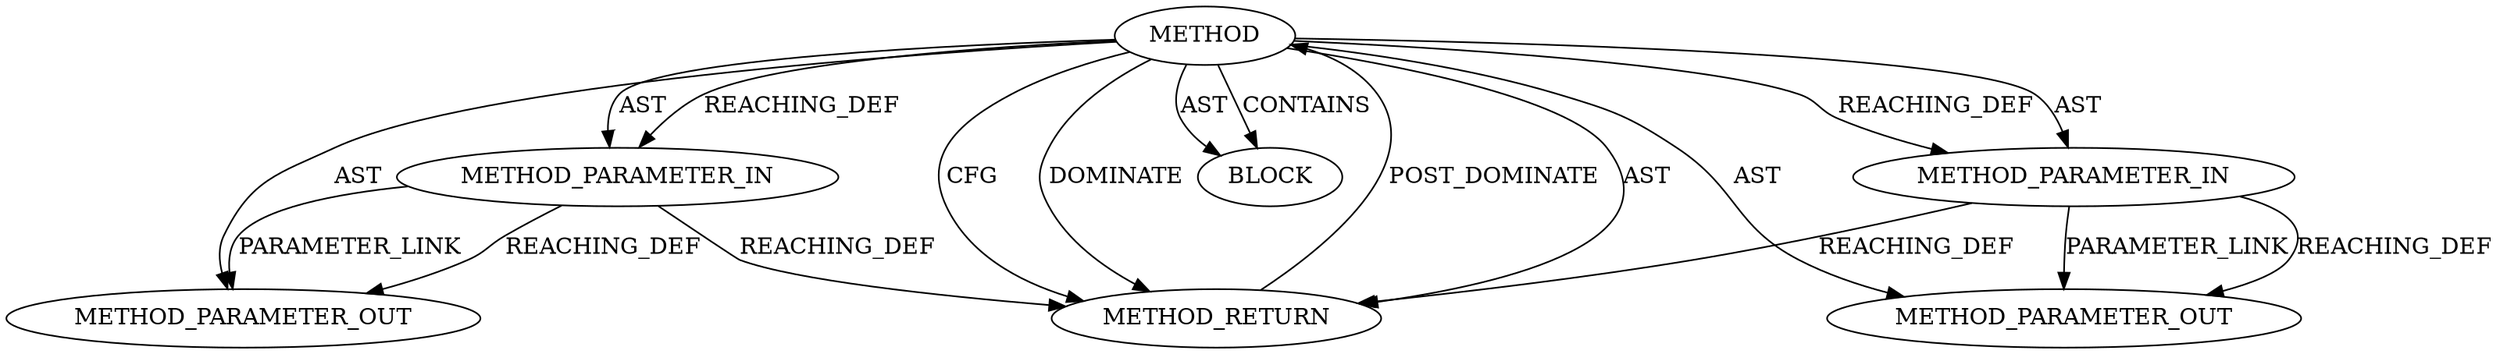 digraph {
  12251 [label=METHOD AST_PARENT_TYPE="NAMESPACE_BLOCK" AST_PARENT_FULL_NAME="<global>" ORDER=0 CODE="<empty>" FULL_NAME="<operator>.notEquals" IS_EXTERNAL=true FILENAME="<empty>" SIGNATURE="" NAME="<operator>.notEquals"]
  12252 [label=METHOD_PARAMETER_IN ORDER=1 CODE="p1" IS_VARIADIC=false TYPE_FULL_NAME="ANY" EVALUATION_STRATEGY="BY_VALUE" INDEX=1 NAME="p1"]
  12255 [label=METHOD_RETURN ORDER=2 CODE="RET" TYPE_FULL_NAME="ANY" EVALUATION_STRATEGY="BY_VALUE"]
  12254 [label=BLOCK ORDER=1 ARGUMENT_INDEX=1 CODE="<empty>" TYPE_FULL_NAME="ANY"]
  13359 [label=METHOD_PARAMETER_OUT ORDER=2 CODE="p2" IS_VARIADIC=false TYPE_FULL_NAME="ANY" EVALUATION_STRATEGY="BY_VALUE" INDEX=2 NAME="p2"]
  12253 [label=METHOD_PARAMETER_IN ORDER=2 CODE="p2" IS_VARIADIC=false TYPE_FULL_NAME="ANY" EVALUATION_STRATEGY="BY_VALUE" INDEX=2 NAME="p2"]
  13358 [label=METHOD_PARAMETER_OUT ORDER=1 CODE="p1" IS_VARIADIC=false TYPE_FULL_NAME="ANY" EVALUATION_STRATEGY="BY_VALUE" INDEX=1 NAME="p1"]
  12251 -> 12252 [label=AST ]
  12252 -> 13358 [label=REACHING_DEF VARIABLE="p1"]
  12251 -> 12255 [label=CFG ]
  12255 -> 12251 [label=POST_DOMINATE ]
  12253 -> 12255 [label=REACHING_DEF VARIABLE="p2"]
  12251 -> 12254 [label=CONTAINS ]
  12251 -> 12253 [label=REACHING_DEF VARIABLE=""]
  12253 -> 13359 [label=PARAMETER_LINK ]
  12251 -> 12252 [label=REACHING_DEF VARIABLE=""]
  12251 -> 12254 [label=AST ]
  12251 -> 13358 [label=AST ]
  12251 -> 13359 [label=AST ]
  12251 -> 12255 [label=DOMINATE ]
  12251 -> 12255 [label=AST ]
  12251 -> 12253 [label=AST ]
  12252 -> 13358 [label=PARAMETER_LINK ]
  12253 -> 13359 [label=REACHING_DEF VARIABLE="p2"]
  12252 -> 12255 [label=REACHING_DEF VARIABLE="p1"]
}
